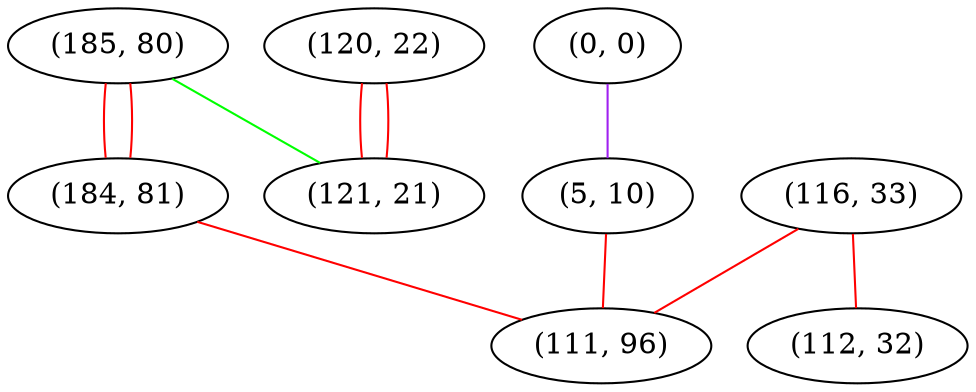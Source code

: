 graph "" {
"(185, 80)";
"(0, 0)";
"(5, 10)";
"(184, 81)";
"(116, 33)";
"(111, 96)";
"(112, 32)";
"(120, 22)";
"(121, 21)";
"(185, 80)" -- "(184, 81)"  [color=red, key=0, weight=1];
"(185, 80)" -- "(184, 81)"  [color=red, key=1, weight=1];
"(185, 80)" -- "(121, 21)"  [color=green, key=0, weight=2];
"(0, 0)" -- "(5, 10)"  [color=purple, key=0, weight=4];
"(5, 10)" -- "(111, 96)"  [color=red, key=0, weight=1];
"(184, 81)" -- "(111, 96)"  [color=red, key=0, weight=1];
"(116, 33)" -- "(112, 32)"  [color=red, key=0, weight=1];
"(116, 33)" -- "(111, 96)"  [color=red, key=0, weight=1];
"(120, 22)" -- "(121, 21)"  [color=red, key=0, weight=1];
"(120, 22)" -- "(121, 21)"  [color=red, key=1, weight=1];
}
